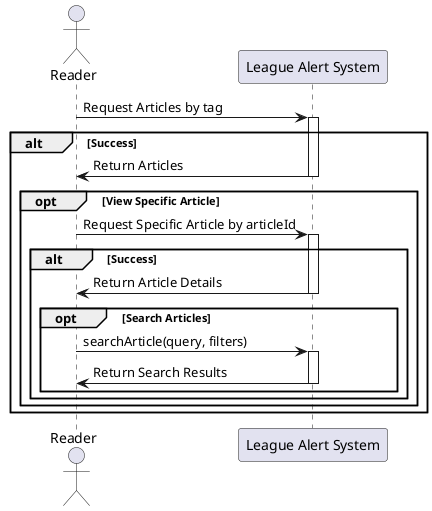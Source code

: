 @startuml viewArticle
actor Reader
participant "League Alert System" as LAS

Reader -> LAS : Request Articles by tag
activate LAS

alt Success
    LAS -> Reader : Return Articles
    deactivate LAS

    opt View Specific Article
        Reader -> LAS : Request Specific Article by articleId
        activate LAS

        alt Success
            LAS -> Reader : Return Article Details
            deactivate LAS

            opt Search Articles
                Reader -> LAS : searchArticle(query, filters)
                activate LAS
                    LAS -> Reader : Return Search Results
                deactivate LAS
            end opt
        end alt
    end opt
end alt

@enduml
